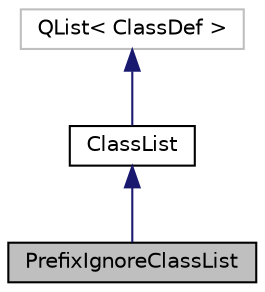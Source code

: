 digraph "PrefixIgnoreClassList"
{
 // INTERACTIVE_SVG=YES
  edge [fontname="Helvetica",fontsize="10",labelfontname="Helvetica",labelfontsize="10"];
  node [fontname="Helvetica",fontsize="10",shape=record];
  Node0 [label="PrefixIgnoreClassList",height=0.2,width=0.4,color="black", fillcolor="grey75", style="filled", fontcolor="black"];
  Node1 -> Node0 [dir="back",color="midnightblue",fontsize="10",style="solid",fontname="Helvetica"];
  Node1 [label="ClassList",height=0.2,width=0.4,color="black", fillcolor="white", style="filled",URL="$d7/da3/class_class_list.html",tooltip="A list of ClassDef objects. "];
  Node2 -> Node1 [dir="back",color="midnightblue",fontsize="10",style="solid",fontname="Helvetica"];
  Node2 [label="QList\< ClassDef \>",height=0.2,width=0.4,color="grey75", fillcolor="white", style="filled"];
}
